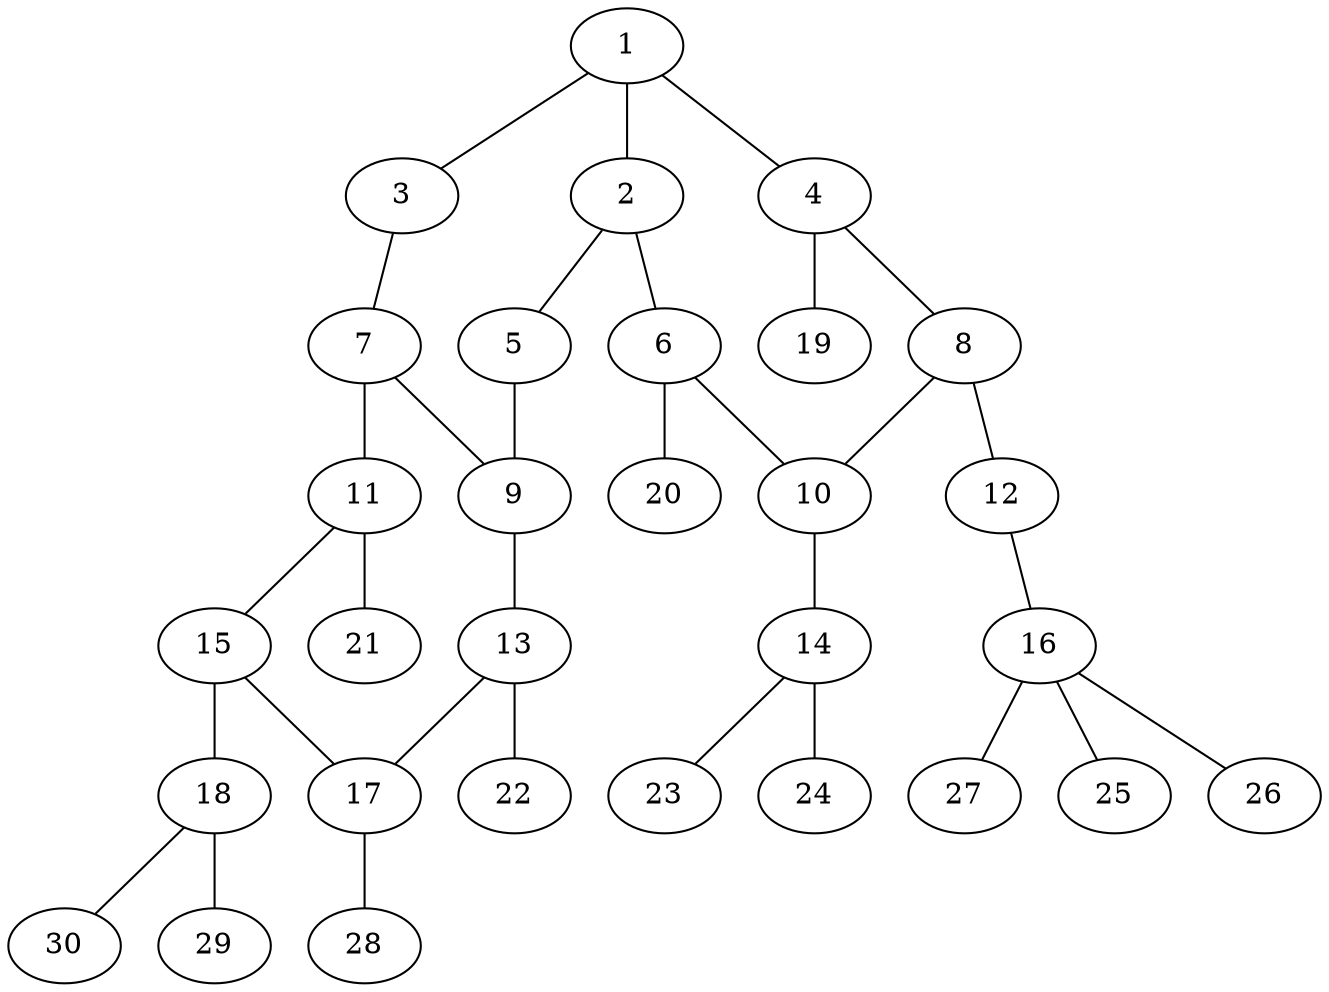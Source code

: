 graph molecule_432 {
	1	 [chem=C];
	2	 [chem=C];
	1 -- 2	 [valence=2];
	3	 [chem=N];
	1 -- 3	 [valence=1];
	4	 [chem=C];
	1 -- 4	 [valence=1];
	5	 [chem=N];
	2 -- 5	 [valence=1];
	6	 [chem=C];
	2 -- 6	 [valence=1];
	7	 [chem=C];
	3 -- 7	 [valence=2];
	8	 [chem=C];
	4 -- 8	 [valence=2];
	19	 [chem=H];
	4 -- 19	 [valence=1];
	9	 [chem=C];
	5 -- 9	 [valence=2];
	10	 [chem=C];
	6 -- 10	 [valence=2];
	20	 [chem=H];
	6 -- 20	 [valence=1];
	7 -- 9	 [valence=1];
	11	 [chem=C];
	7 -- 11	 [valence=1];
	8 -- 10	 [valence=1];
	12	 [chem=O];
	8 -- 12	 [valence=1];
	13	 [chem=C];
	9 -- 13	 [valence=1];
	14	 [chem=N];
	10 -- 14	 [valence=1];
	15	 [chem=C];
	11 -- 15	 [valence=2];
	21	 [chem=H];
	11 -- 21	 [valence=1];
	16	 [chem=C];
	12 -- 16	 [valence=1];
	17	 [chem=C];
	13 -- 17	 [valence=2];
	22	 [chem=H];
	13 -- 22	 [valence=1];
	23	 [chem=H];
	14 -- 23	 [valence=1];
	24	 [chem=H];
	14 -- 24	 [valence=1];
	15 -- 17	 [valence=1];
	18	 [chem=N];
	15 -- 18	 [valence=1];
	25	 [chem=H];
	16 -- 25	 [valence=1];
	26	 [chem=H];
	16 -- 26	 [valence=1];
	27	 [chem=H];
	16 -- 27	 [valence=1];
	28	 [chem=H];
	17 -- 28	 [valence=1];
	29	 [chem=H];
	18 -- 29	 [valence=1];
	30	 [chem=H];
	18 -- 30	 [valence=1];
}
